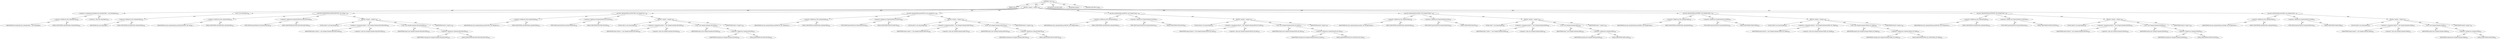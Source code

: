 digraph "&lt;init&gt;" {  
"111669149728" [label = <(METHOD,&lt;init&gt;)<SUB>642</SUB>> ]
"115964117037" [label = <(PARAM,this)<SUB>642</SUB>> ]
"25769803893" [label = <(BLOCK,&lt;empty&gt;,&lt;empty&gt;)<SUB>642</SUB>> ]
"30064771472" [label = <(&lt;operator&gt;.assignment,Hashtable this.calendarFields = new Hashtable())<SUB>640</SUB>> ]
"30064771473" [label = <(&lt;operator&gt;.fieldAccess,this.calendarFields)<SUB>640</SUB>> ]
"68719477022" [label = <(IDENTIFIER,this,Hashtable this.calendarFields = new Hashtable())> ]
"55834574973" [label = <(FIELD_IDENTIFIER,calendarFields,calendarFields)<SUB>640</SUB>> ]
"30064771474" [label = <(&lt;operator&gt;.alloc,new Hashtable())<SUB>640</SUB>> ]
"30064771475" [label = <(&lt;init&gt;,new Hashtable())<SUB>640</SUB>> ]
"30064771476" [label = <(&lt;operator&gt;.fieldAccess,this.calendarFields)<SUB>640</SUB>> ]
"68719477023" [label = <(IDENTIFIER,this,new Hashtable())> ]
"55834574974" [label = <(FIELD_IDENTIFIER,calendarFields,calendarFields)<SUB>640</SUB>> ]
"30064771477" [label = <(put,this.calendarFields.put(MILLISECOND, new Intege...)<SUB>643</SUB>> ]
"30064771478" [label = <(&lt;operator&gt;.fieldAccess,this.calendarFields)<SUB>643</SUB>> ]
"68719477024" [label = <(IDENTIFIER,this,this.calendarFields.put(MILLISECOND, new Intege...)> ]
"55834574975" [label = <(FIELD_IDENTIFIER,calendarFields,calendarFields)<SUB>643</SUB>> ]
"30064771479" [label = <(&lt;operator&gt;.fieldAccess,PropertyFile$Unit.MILLISECOND)<SUB>643</SUB>> ]
"180388626454" [label = <(TYPE_REF,PropertyFile$Unit,PropertyFile$Unit)<SUB>643</SUB>> ]
"55834574976" [label = <(FIELD_IDENTIFIER,MILLISECOND,MILLISECOND)<SUB>643</SUB>> ]
"25769803894" [label = <(BLOCK,&lt;empty&gt;,&lt;empty&gt;)<SUB>644</SUB>> ]
"94489280545" [label = <(LOCAL,$obj13: java.lang.Integer)<SUB>644</SUB>> ]
"30064771480" [label = <(&lt;operator&gt;.assignment,$obj13 = new Integer(Calendar.MILLISECOND))<SUB>644</SUB>> ]
"68719477025" [label = <(IDENTIFIER,$obj13,$obj13 = new Integer(Calendar.MILLISECOND))<SUB>644</SUB>> ]
"30064771481" [label = <(&lt;operator&gt;.alloc,new Integer(Calendar.MILLISECOND))<SUB>644</SUB>> ]
"30064771482" [label = <(&lt;init&gt;,new Integer(Calendar.MILLISECOND))<SUB>644</SUB>> ]
"68719477026" [label = <(IDENTIFIER,$obj13,new Integer(Calendar.MILLISECOND))<SUB>644</SUB>> ]
"30064771483" [label = <(&lt;operator&gt;.fieldAccess,Calendar.MILLISECOND)<SUB>644</SUB>> ]
"68719477027" [label = <(IDENTIFIER,Calendar,new Integer(Calendar.MILLISECOND))<SUB>644</SUB>> ]
"55834574977" [label = <(FIELD_IDENTIFIER,MILLISECOND,MILLISECOND)<SUB>644</SUB>> ]
"68719477028" [label = <(IDENTIFIER,$obj13,&lt;empty&gt;)<SUB>644</SUB>> ]
"30064771484" [label = <(put,this.calendarFields.put(SECOND, new Integer(Cal...)<SUB>645</SUB>> ]
"30064771485" [label = <(&lt;operator&gt;.fieldAccess,this.calendarFields)<SUB>645</SUB>> ]
"68719477029" [label = <(IDENTIFIER,this,this.calendarFields.put(SECOND, new Integer(Cal...)> ]
"55834574978" [label = <(FIELD_IDENTIFIER,calendarFields,calendarFields)<SUB>645</SUB>> ]
"30064771486" [label = <(&lt;operator&gt;.fieldAccess,PropertyFile$Unit.SECOND)<SUB>645</SUB>> ]
"180388626455" [label = <(TYPE_REF,PropertyFile$Unit,PropertyFile$Unit)<SUB>645</SUB>> ]
"55834574979" [label = <(FIELD_IDENTIFIER,SECOND,SECOND)<SUB>645</SUB>> ]
"25769803895" [label = <(BLOCK,&lt;empty&gt;,&lt;empty&gt;)<SUB>645</SUB>> ]
"94489280546" [label = <(LOCAL,$obj14: java.lang.Integer)<SUB>645</SUB>> ]
"30064771487" [label = <(&lt;operator&gt;.assignment,$obj14 = new Integer(Calendar.SECOND))<SUB>645</SUB>> ]
"68719477030" [label = <(IDENTIFIER,$obj14,$obj14 = new Integer(Calendar.SECOND))<SUB>645</SUB>> ]
"30064771488" [label = <(&lt;operator&gt;.alloc,new Integer(Calendar.SECOND))<SUB>645</SUB>> ]
"30064771489" [label = <(&lt;init&gt;,new Integer(Calendar.SECOND))<SUB>645</SUB>> ]
"68719477031" [label = <(IDENTIFIER,$obj14,new Integer(Calendar.SECOND))<SUB>645</SUB>> ]
"30064771490" [label = <(&lt;operator&gt;.fieldAccess,Calendar.SECOND)<SUB>645</SUB>> ]
"68719477032" [label = <(IDENTIFIER,Calendar,new Integer(Calendar.SECOND))<SUB>645</SUB>> ]
"55834574980" [label = <(FIELD_IDENTIFIER,SECOND,SECOND)<SUB>645</SUB>> ]
"68719477033" [label = <(IDENTIFIER,$obj14,&lt;empty&gt;)<SUB>645</SUB>> ]
"30064771491" [label = <(put,this.calendarFields.put(MINUTE, new Integer(Cal...)<SUB>646</SUB>> ]
"30064771492" [label = <(&lt;operator&gt;.fieldAccess,this.calendarFields)<SUB>646</SUB>> ]
"68719477034" [label = <(IDENTIFIER,this,this.calendarFields.put(MINUTE, new Integer(Cal...)> ]
"55834574981" [label = <(FIELD_IDENTIFIER,calendarFields,calendarFields)<SUB>646</SUB>> ]
"30064771493" [label = <(&lt;operator&gt;.fieldAccess,PropertyFile$Unit.MINUTE)<SUB>646</SUB>> ]
"180388626456" [label = <(TYPE_REF,PropertyFile$Unit,PropertyFile$Unit)<SUB>646</SUB>> ]
"55834574982" [label = <(FIELD_IDENTIFIER,MINUTE,MINUTE)<SUB>646</SUB>> ]
"25769803896" [label = <(BLOCK,&lt;empty&gt;,&lt;empty&gt;)<SUB>646</SUB>> ]
"94489280547" [label = <(LOCAL,$obj15: java.lang.Integer)<SUB>646</SUB>> ]
"30064771494" [label = <(&lt;operator&gt;.assignment,$obj15 = new Integer(Calendar.MINUTE))<SUB>646</SUB>> ]
"68719477035" [label = <(IDENTIFIER,$obj15,$obj15 = new Integer(Calendar.MINUTE))<SUB>646</SUB>> ]
"30064771495" [label = <(&lt;operator&gt;.alloc,new Integer(Calendar.MINUTE))<SUB>646</SUB>> ]
"30064771496" [label = <(&lt;init&gt;,new Integer(Calendar.MINUTE))<SUB>646</SUB>> ]
"68719477036" [label = <(IDENTIFIER,$obj15,new Integer(Calendar.MINUTE))<SUB>646</SUB>> ]
"30064771497" [label = <(&lt;operator&gt;.fieldAccess,Calendar.MINUTE)<SUB>646</SUB>> ]
"68719477037" [label = <(IDENTIFIER,Calendar,new Integer(Calendar.MINUTE))<SUB>646</SUB>> ]
"55834574983" [label = <(FIELD_IDENTIFIER,MINUTE,MINUTE)<SUB>646</SUB>> ]
"68719477038" [label = <(IDENTIFIER,$obj15,&lt;empty&gt;)<SUB>646</SUB>> ]
"30064771498" [label = <(put,this.calendarFields.put(HOUR, new Integer(Calen...)<SUB>647</SUB>> ]
"30064771499" [label = <(&lt;operator&gt;.fieldAccess,this.calendarFields)<SUB>647</SUB>> ]
"68719477039" [label = <(IDENTIFIER,this,this.calendarFields.put(HOUR, new Integer(Calen...)> ]
"55834574984" [label = <(FIELD_IDENTIFIER,calendarFields,calendarFields)<SUB>647</SUB>> ]
"30064771500" [label = <(&lt;operator&gt;.fieldAccess,PropertyFile$Unit.HOUR)<SUB>647</SUB>> ]
"180388626457" [label = <(TYPE_REF,PropertyFile$Unit,PropertyFile$Unit)<SUB>647</SUB>> ]
"55834574985" [label = <(FIELD_IDENTIFIER,HOUR,HOUR)<SUB>647</SUB>> ]
"25769803897" [label = <(BLOCK,&lt;empty&gt;,&lt;empty&gt;)<SUB>647</SUB>> ]
"94489280548" [label = <(LOCAL,$obj16: java.lang.Integer)<SUB>647</SUB>> ]
"30064771501" [label = <(&lt;operator&gt;.assignment,$obj16 = new Integer(Calendar.HOUR_OF_DAY))<SUB>647</SUB>> ]
"68719477040" [label = <(IDENTIFIER,$obj16,$obj16 = new Integer(Calendar.HOUR_OF_DAY))<SUB>647</SUB>> ]
"30064771502" [label = <(&lt;operator&gt;.alloc,new Integer(Calendar.HOUR_OF_DAY))<SUB>647</SUB>> ]
"30064771503" [label = <(&lt;init&gt;,new Integer(Calendar.HOUR_OF_DAY))<SUB>647</SUB>> ]
"68719477041" [label = <(IDENTIFIER,$obj16,new Integer(Calendar.HOUR_OF_DAY))<SUB>647</SUB>> ]
"30064771504" [label = <(&lt;operator&gt;.fieldAccess,Calendar.HOUR_OF_DAY)<SUB>647</SUB>> ]
"68719477042" [label = <(IDENTIFIER,Calendar,new Integer(Calendar.HOUR_OF_DAY))<SUB>647</SUB>> ]
"55834574986" [label = <(FIELD_IDENTIFIER,HOUR_OF_DAY,HOUR_OF_DAY)<SUB>647</SUB>> ]
"68719477043" [label = <(IDENTIFIER,$obj16,&lt;empty&gt;)<SUB>647</SUB>> ]
"30064771505" [label = <(put,this.calendarFields.put(DAY, new Integer(Calend...)<SUB>648</SUB>> ]
"30064771506" [label = <(&lt;operator&gt;.fieldAccess,this.calendarFields)<SUB>648</SUB>> ]
"68719477044" [label = <(IDENTIFIER,this,this.calendarFields.put(DAY, new Integer(Calend...)> ]
"55834574987" [label = <(FIELD_IDENTIFIER,calendarFields,calendarFields)<SUB>648</SUB>> ]
"30064771507" [label = <(&lt;operator&gt;.fieldAccess,PropertyFile$Unit.DAY)<SUB>648</SUB>> ]
"180388626458" [label = <(TYPE_REF,PropertyFile$Unit,PropertyFile$Unit)<SUB>648</SUB>> ]
"55834574988" [label = <(FIELD_IDENTIFIER,DAY,DAY)<SUB>648</SUB>> ]
"25769803898" [label = <(BLOCK,&lt;empty&gt;,&lt;empty&gt;)<SUB>648</SUB>> ]
"94489280549" [label = <(LOCAL,$obj17: java.lang.Integer)<SUB>648</SUB>> ]
"30064771508" [label = <(&lt;operator&gt;.assignment,$obj17 = new Integer(Calendar.DATE))<SUB>648</SUB>> ]
"68719477045" [label = <(IDENTIFIER,$obj17,$obj17 = new Integer(Calendar.DATE))<SUB>648</SUB>> ]
"30064771509" [label = <(&lt;operator&gt;.alloc,new Integer(Calendar.DATE))<SUB>648</SUB>> ]
"30064771510" [label = <(&lt;init&gt;,new Integer(Calendar.DATE))<SUB>648</SUB>> ]
"68719477046" [label = <(IDENTIFIER,$obj17,new Integer(Calendar.DATE))<SUB>648</SUB>> ]
"30064771511" [label = <(&lt;operator&gt;.fieldAccess,Calendar.DATE)<SUB>648</SUB>> ]
"68719477047" [label = <(IDENTIFIER,Calendar,new Integer(Calendar.DATE))<SUB>648</SUB>> ]
"55834574989" [label = <(FIELD_IDENTIFIER,DATE,DATE)<SUB>648</SUB>> ]
"68719477048" [label = <(IDENTIFIER,$obj17,&lt;empty&gt;)<SUB>648</SUB>> ]
"30064771512" [label = <(put,this.calendarFields.put(WEEK, new Integer(Calen...)<SUB>649</SUB>> ]
"30064771513" [label = <(&lt;operator&gt;.fieldAccess,this.calendarFields)<SUB>649</SUB>> ]
"68719477049" [label = <(IDENTIFIER,this,this.calendarFields.put(WEEK, new Integer(Calen...)> ]
"55834574990" [label = <(FIELD_IDENTIFIER,calendarFields,calendarFields)<SUB>649</SUB>> ]
"30064771514" [label = <(&lt;operator&gt;.fieldAccess,PropertyFile$Unit.WEEK)<SUB>649</SUB>> ]
"180388626459" [label = <(TYPE_REF,PropertyFile$Unit,PropertyFile$Unit)<SUB>649</SUB>> ]
"55834574991" [label = <(FIELD_IDENTIFIER,WEEK,WEEK)<SUB>649</SUB>> ]
"25769803899" [label = <(BLOCK,&lt;empty&gt;,&lt;empty&gt;)<SUB>649</SUB>> ]
"94489280550" [label = <(LOCAL,$obj18: java.lang.Integer)<SUB>649</SUB>> ]
"30064771515" [label = <(&lt;operator&gt;.assignment,$obj18 = new Integer(Calendar.WEEK_OF_YEAR))<SUB>649</SUB>> ]
"68719477050" [label = <(IDENTIFIER,$obj18,$obj18 = new Integer(Calendar.WEEK_OF_YEAR))<SUB>649</SUB>> ]
"30064771516" [label = <(&lt;operator&gt;.alloc,new Integer(Calendar.WEEK_OF_YEAR))<SUB>649</SUB>> ]
"30064771517" [label = <(&lt;init&gt;,new Integer(Calendar.WEEK_OF_YEAR))<SUB>649</SUB>> ]
"68719477051" [label = <(IDENTIFIER,$obj18,new Integer(Calendar.WEEK_OF_YEAR))<SUB>649</SUB>> ]
"30064771518" [label = <(&lt;operator&gt;.fieldAccess,Calendar.WEEK_OF_YEAR)<SUB>649</SUB>> ]
"68719477052" [label = <(IDENTIFIER,Calendar,new Integer(Calendar.WEEK_OF_YEAR))<SUB>649</SUB>> ]
"55834574992" [label = <(FIELD_IDENTIFIER,WEEK_OF_YEAR,WEEK_OF_YEAR)<SUB>649</SUB>> ]
"68719477053" [label = <(IDENTIFIER,$obj18,&lt;empty&gt;)<SUB>649</SUB>> ]
"30064771519" [label = <(put,this.calendarFields.put(MONTH, new Integer(Cale...)<SUB>650</SUB>> ]
"30064771520" [label = <(&lt;operator&gt;.fieldAccess,this.calendarFields)<SUB>650</SUB>> ]
"68719477054" [label = <(IDENTIFIER,this,this.calendarFields.put(MONTH, new Integer(Cale...)> ]
"55834574993" [label = <(FIELD_IDENTIFIER,calendarFields,calendarFields)<SUB>650</SUB>> ]
"30064771521" [label = <(&lt;operator&gt;.fieldAccess,PropertyFile$Unit.MONTH)<SUB>650</SUB>> ]
"180388626460" [label = <(TYPE_REF,PropertyFile$Unit,PropertyFile$Unit)<SUB>650</SUB>> ]
"55834574994" [label = <(FIELD_IDENTIFIER,MONTH,MONTH)<SUB>650</SUB>> ]
"25769803900" [label = <(BLOCK,&lt;empty&gt;,&lt;empty&gt;)<SUB>650</SUB>> ]
"94489280551" [label = <(LOCAL,$obj19: java.lang.Integer)<SUB>650</SUB>> ]
"30064771522" [label = <(&lt;operator&gt;.assignment,$obj19 = new Integer(Calendar.MONTH))<SUB>650</SUB>> ]
"68719477055" [label = <(IDENTIFIER,$obj19,$obj19 = new Integer(Calendar.MONTH))<SUB>650</SUB>> ]
"30064771523" [label = <(&lt;operator&gt;.alloc,new Integer(Calendar.MONTH))<SUB>650</SUB>> ]
"30064771524" [label = <(&lt;init&gt;,new Integer(Calendar.MONTH))<SUB>650</SUB>> ]
"68719477056" [label = <(IDENTIFIER,$obj19,new Integer(Calendar.MONTH))<SUB>650</SUB>> ]
"30064771525" [label = <(&lt;operator&gt;.fieldAccess,Calendar.MONTH)<SUB>650</SUB>> ]
"68719477057" [label = <(IDENTIFIER,Calendar,new Integer(Calendar.MONTH))<SUB>650</SUB>> ]
"55834574995" [label = <(FIELD_IDENTIFIER,MONTH,MONTH)<SUB>650</SUB>> ]
"68719477058" [label = <(IDENTIFIER,$obj19,&lt;empty&gt;)<SUB>650</SUB>> ]
"30064771526" [label = <(put,this.calendarFields.put(YEAR, new Integer(Calen...)<SUB>651</SUB>> ]
"30064771527" [label = <(&lt;operator&gt;.fieldAccess,this.calendarFields)<SUB>651</SUB>> ]
"68719477059" [label = <(IDENTIFIER,this,this.calendarFields.put(YEAR, new Integer(Calen...)> ]
"55834574996" [label = <(FIELD_IDENTIFIER,calendarFields,calendarFields)<SUB>651</SUB>> ]
"30064771528" [label = <(&lt;operator&gt;.fieldAccess,PropertyFile$Unit.YEAR)<SUB>651</SUB>> ]
"180388626461" [label = <(TYPE_REF,PropertyFile$Unit,PropertyFile$Unit)<SUB>651</SUB>> ]
"55834574997" [label = <(FIELD_IDENTIFIER,YEAR,YEAR)<SUB>651</SUB>> ]
"25769803901" [label = <(BLOCK,&lt;empty&gt;,&lt;empty&gt;)<SUB>651</SUB>> ]
"94489280552" [label = <(LOCAL,$obj20: java.lang.Integer)<SUB>651</SUB>> ]
"30064771529" [label = <(&lt;operator&gt;.assignment,$obj20 = new Integer(Calendar.YEAR))<SUB>651</SUB>> ]
"68719477060" [label = <(IDENTIFIER,$obj20,$obj20 = new Integer(Calendar.YEAR))<SUB>651</SUB>> ]
"30064771530" [label = <(&lt;operator&gt;.alloc,new Integer(Calendar.YEAR))<SUB>651</SUB>> ]
"30064771531" [label = <(&lt;init&gt;,new Integer(Calendar.YEAR))<SUB>651</SUB>> ]
"68719477061" [label = <(IDENTIFIER,$obj20,new Integer(Calendar.YEAR))<SUB>651</SUB>> ]
"30064771532" [label = <(&lt;operator&gt;.fieldAccess,Calendar.YEAR)<SUB>651</SUB>> ]
"68719477062" [label = <(IDENTIFIER,Calendar,new Integer(Calendar.YEAR))<SUB>651</SUB>> ]
"55834574998" [label = <(FIELD_IDENTIFIER,YEAR,YEAR)<SUB>651</SUB>> ]
"68719477063" [label = <(IDENTIFIER,$obj20,&lt;empty&gt;)<SUB>651</SUB>> ]
"133143986289" [label = <(MODIFIER,CONSTRUCTOR)> ]
"133143986290" [label = <(MODIFIER,PUBLIC)> ]
"128849018912" [label = <(METHOD_RETURN,void)<SUB>652</SUB>> ]
  "111669149728" -> "115964117037"  [ label = "AST: "] 
  "111669149728" -> "25769803893"  [ label = "AST: "] 
  "111669149728" -> "133143986289"  [ label = "AST: "] 
  "111669149728" -> "133143986290"  [ label = "AST: "] 
  "111669149728" -> "128849018912"  [ label = "AST: "] 
  "25769803893" -> "30064771472"  [ label = "AST: "] 
  "25769803893" -> "30064771475"  [ label = "AST: "] 
  "25769803893" -> "30064771477"  [ label = "AST: "] 
  "25769803893" -> "30064771484"  [ label = "AST: "] 
  "25769803893" -> "30064771491"  [ label = "AST: "] 
  "25769803893" -> "30064771498"  [ label = "AST: "] 
  "25769803893" -> "30064771505"  [ label = "AST: "] 
  "25769803893" -> "30064771512"  [ label = "AST: "] 
  "25769803893" -> "30064771519"  [ label = "AST: "] 
  "25769803893" -> "30064771526"  [ label = "AST: "] 
  "30064771472" -> "30064771473"  [ label = "AST: "] 
  "30064771472" -> "30064771474"  [ label = "AST: "] 
  "30064771473" -> "68719477022"  [ label = "AST: "] 
  "30064771473" -> "55834574973"  [ label = "AST: "] 
  "30064771475" -> "30064771476"  [ label = "AST: "] 
  "30064771476" -> "68719477023"  [ label = "AST: "] 
  "30064771476" -> "55834574974"  [ label = "AST: "] 
  "30064771477" -> "30064771478"  [ label = "AST: "] 
  "30064771477" -> "30064771479"  [ label = "AST: "] 
  "30064771477" -> "25769803894"  [ label = "AST: "] 
  "30064771478" -> "68719477024"  [ label = "AST: "] 
  "30064771478" -> "55834574975"  [ label = "AST: "] 
  "30064771479" -> "180388626454"  [ label = "AST: "] 
  "30064771479" -> "55834574976"  [ label = "AST: "] 
  "25769803894" -> "94489280545"  [ label = "AST: "] 
  "25769803894" -> "30064771480"  [ label = "AST: "] 
  "25769803894" -> "30064771482"  [ label = "AST: "] 
  "25769803894" -> "68719477028"  [ label = "AST: "] 
  "30064771480" -> "68719477025"  [ label = "AST: "] 
  "30064771480" -> "30064771481"  [ label = "AST: "] 
  "30064771482" -> "68719477026"  [ label = "AST: "] 
  "30064771482" -> "30064771483"  [ label = "AST: "] 
  "30064771483" -> "68719477027"  [ label = "AST: "] 
  "30064771483" -> "55834574977"  [ label = "AST: "] 
  "30064771484" -> "30064771485"  [ label = "AST: "] 
  "30064771484" -> "30064771486"  [ label = "AST: "] 
  "30064771484" -> "25769803895"  [ label = "AST: "] 
  "30064771485" -> "68719477029"  [ label = "AST: "] 
  "30064771485" -> "55834574978"  [ label = "AST: "] 
  "30064771486" -> "180388626455"  [ label = "AST: "] 
  "30064771486" -> "55834574979"  [ label = "AST: "] 
  "25769803895" -> "94489280546"  [ label = "AST: "] 
  "25769803895" -> "30064771487"  [ label = "AST: "] 
  "25769803895" -> "30064771489"  [ label = "AST: "] 
  "25769803895" -> "68719477033"  [ label = "AST: "] 
  "30064771487" -> "68719477030"  [ label = "AST: "] 
  "30064771487" -> "30064771488"  [ label = "AST: "] 
  "30064771489" -> "68719477031"  [ label = "AST: "] 
  "30064771489" -> "30064771490"  [ label = "AST: "] 
  "30064771490" -> "68719477032"  [ label = "AST: "] 
  "30064771490" -> "55834574980"  [ label = "AST: "] 
  "30064771491" -> "30064771492"  [ label = "AST: "] 
  "30064771491" -> "30064771493"  [ label = "AST: "] 
  "30064771491" -> "25769803896"  [ label = "AST: "] 
  "30064771492" -> "68719477034"  [ label = "AST: "] 
  "30064771492" -> "55834574981"  [ label = "AST: "] 
  "30064771493" -> "180388626456"  [ label = "AST: "] 
  "30064771493" -> "55834574982"  [ label = "AST: "] 
  "25769803896" -> "94489280547"  [ label = "AST: "] 
  "25769803896" -> "30064771494"  [ label = "AST: "] 
  "25769803896" -> "30064771496"  [ label = "AST: "] 
  "25769803896" -> "68719477038"  [ label = "AST: "] 
  "30064771494" -> "68719477035"  [ label = "AST: "] 
  "30064771494" -> "30064771495"  [ label = "AST: "] 
  "30064771496" -> "68719477036"  [ label = "AST: "] 
  "30064771496" -> "30064771497"  [ label = "AST: "] 
  "30064771497" -> "68719477037"  [ label = "AST: "] 
  "30064771497" -> "55834574983"  [ label = "AST: "] 
  "30064771498" -> "30064771499"  [ label = "AST: "] 
  "30064771498" -> "30064771500"  [ label = "AST: "] 
  "30064771498" -> "25769803897"  [ label = "AST: "] 
  "30064771499" -> "68719477039"  [ label = "AST: "] 
  "30064771499" -> "55834574984"  [ label = "AST: "] 
  "30064771500" -> "180388626457"  [ label = "AST: "] 
  "30064771500" -> "55834574985"  [ label = "AST: "] 
  "25769803897" -> "94489280548"  [ label = "AST: "] 
  "25769803897" -> "30064771501"  [ label = "AST: "] 
  "25769803897" -> "30064771503"  [ label = "AST: "] 
  "25769803897" -> "68719477043"  [ label = "AST: "] 
  "30064771501" -> "68719477040"  [ label = "AST: "] 
  "30064771501" -> "30064771502"  [ label = "AST: "] 
  "30064771503" -> "68719477041"  [ label = "AST: "] 
  "30064771503" -> "30064771504"  [ label = "AST: "] 
  "30064771504" -> "68719477042"  [ label = "AST: "] 
  "30064771504" -> "55834574986"  [ label = "AST: "] 
  "30064771505" -> "30064771506"  [ label = "AST: "] 
  "30064771505" -> "30064771507"  [ label = "AST: "] 
  "30064771505" -> "25769803898"  [ label = "AST: "] 
  "30064771506" -> "68719477044"  [ label = "AST: "] 
  "30064771506" -> "55834574987"  [ label = "AST: "] 
  "30064771507" -> "180388626458"  [ label = "AST: "] 
  "30064771507" -> "55834574988"  [ label = "AST: "] 
  "25769803898" -> "94489280549"  [ label = "AST: "] 
  "25769803898" -> "30064771508"  [ label = "AST: "] 
  "25769803898" -> "30064771510"  [ label = "AST: "] 
  "25769803898" -> "68719477048"  [ label = "AST: "] 
  "30064771508" -> "68719477045"  [ label = "AST: "] 
  "30064771508" -> "30064771509"  [ label = "AST: "] 
  "30064771510" -> "68719477046"  [ label = "AST: "] 
  "30064771510" -> "30064771511"  [ label = "AST: "] 
  "30064771511" -> "68719477047"  [ label = "AST: "] 
  "30064771511" -> "55834574989"  [ label = "AST: "] 
  "30064771512" -> "30064771513"  [ label = "AST: "] 
  "30064771512" -> "30064771514"  [ label = "AST: "] 
  "30064771512" -> "25769803899"  [ label = "AST: "] 
  "30064771513" -> "68719477049"  [ label = "AST: "] 
  "30064771513" -> "55834574990"  [ label = "AST: "] 
  "30064771514" -> "180388626459"  [ label = "AST: "] 
  "30064771514" -> "55834574991"  [ label = "AST: "] 
  "25769803899" -> "94489280550"  [ label = "AST: "] 
  "25769803899" -> "30064771515"  [ label = "AST: "] 
  "25769803899" -> "30064771517"  [ label = "AST: "] 
  "25769803899" -> "68719477053"  [ label = "AST: "] 
  "30064771515" -> "68719477050"  [ label = "AST: "] 
  "30064771515" -> "30064771516"  [ label = "AST: "] 
  "30064771517" -> "68719477051"  [ label = "AST: "] 
  "30064771517" -> "30064771518"  [ label = "AST: "] 
  "30064771518" -> "68719477052"  [ label = "AST: "] 
  "30064771518" -> "55834574992"  [ label = "AST: "] 
  "30064771519" -> "30064771520"  [ label = "AST: "] 
  "30064771519" -> "30064771521"  [ label = "AST: "] 
  "30064771519" -> "25769803900"  [ label = "AST: "] 
  "30064771520" -> "68719477054"  [ label = "AST: "] 
  "30064771520" -> "55834574993"  [ label = "AST: "] 
  "30064771521" -> "180388626460"  [ label = "AST: "] 
  "30064771521" -> "55834574994"  [ label = "AST: "] 
  "25769803900" -> "94489280551"  [ label = "AST: "] 
  "25769803900" -> "30064771522"  [ label = "AST: "] 
  "25769803900" -> "30064771524"  [ label = "AST: "] 
  "25769803900" -> "68719477058"  [ label = "AST: "] 
  "30064771522" -> "68719477055"  [ label = "AST: "] 
  "30064771522" -> "30064771523"  [ label = "AST: "] 
  "30064771524" -> "68719477056"  [ label = "AST: "] 
  "30064771524" -> "30064771525"  [ label = "AST: "] 
  "30064771525" -> "68719477057"  [ label = "AST: "] 
  "30064771525" -> "55834574995"  [ label = "AST: "] 
  "30064771526" -> "30064771527"  [ label = "AST: "] 
  "30064771526" -> "30064771528"  [ label = "AST: "] 
  "30064771526" -> "25769803901"  [ label = "AST: "] 
  "30064771527" -> "68719477059"  [ label = "AST: "] 
  "30064771527" -> "55834574996"  [ label = "AST: "] 
  "30064771528" -> "180388626461"  [ label = "AST: "] 
  "30064771528" -> "55834574997"  [ label = "AST: "] 
  "25769803901" -> "94489280552"  [ label = "AST: "] 
  "25769803901" -> "30064771529"  [ label = "AST: "] 
  "25769803901" -> "30064771531"  [ label = "AST: "] 
  "25769803901" -> "68719477063"  [ label = "AST: "] 
  "30064771529" -> "68719477060"  [ label = "AST: "] 
  "30064771529" -> "30064771530"  [ label = "AST: "] 
  "30064771531" -> "68719477061"  [ label = "AST: "] 
  "30064771531" -> "30064771532"  [ label = "AST: "] 
  "30064771532" -> "68719477062"  [ label = "AST: "] 
  "30064771532" -> "55834574998"  [ label = "AST: "] 
  "111669149728" -> "115964117037"  [ label = "DDG: "] 
}
